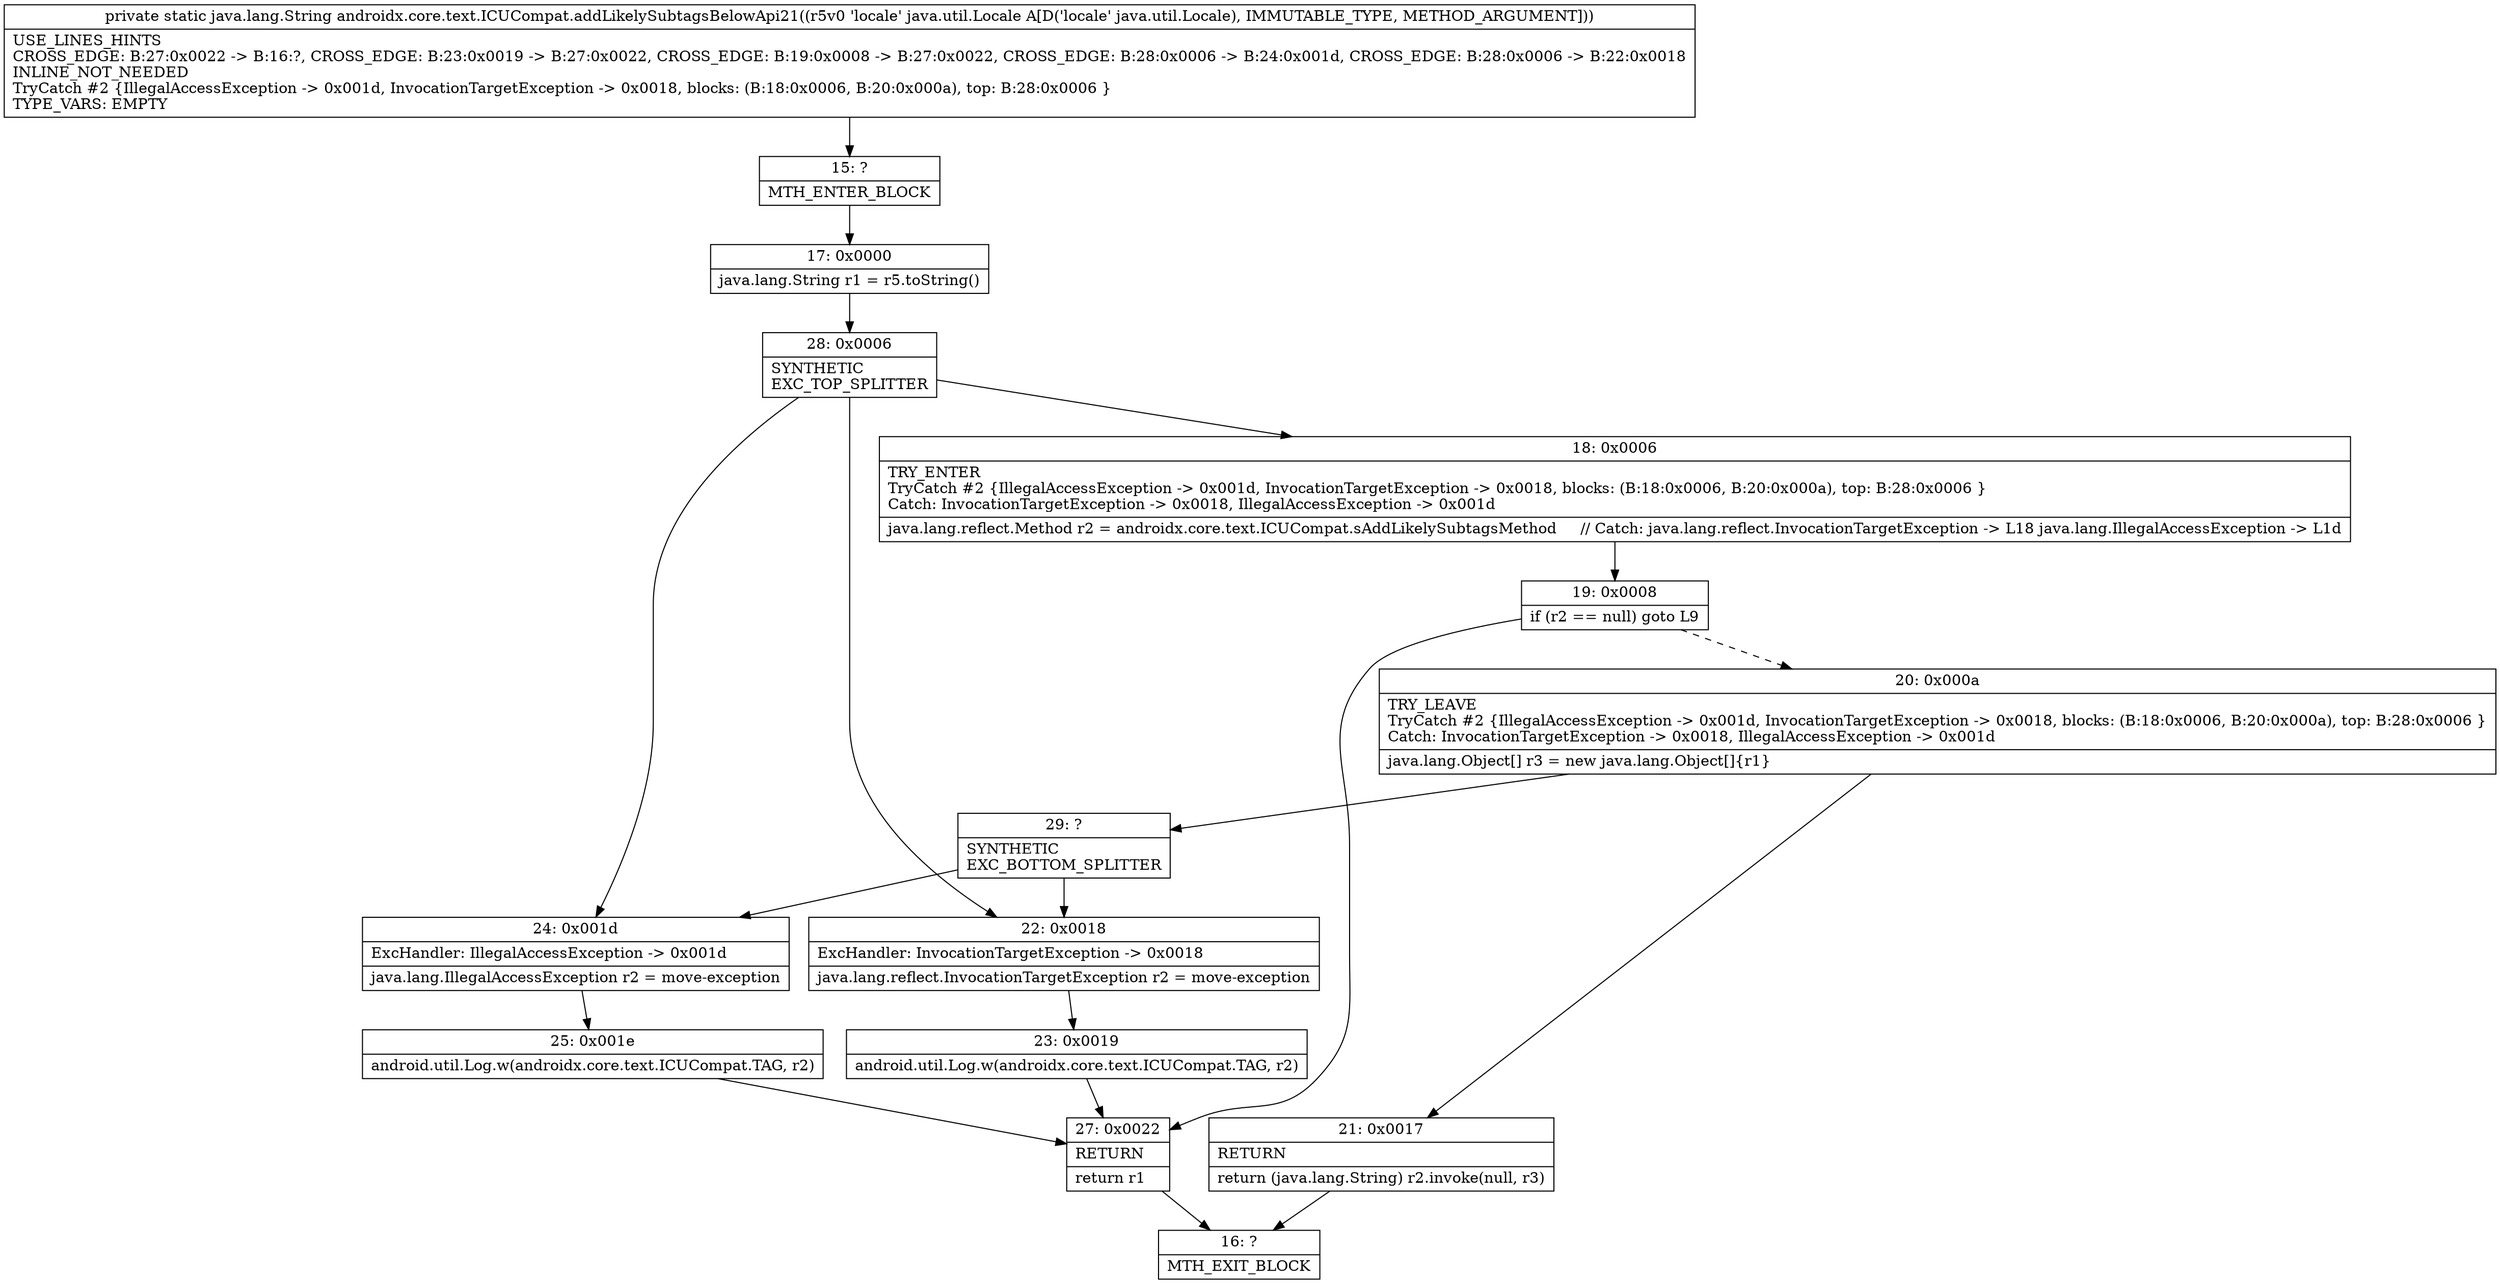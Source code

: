 digraph "CFG forandroidx.core.text.ICUCompat.addLikelySubtagsBelowApi21(Ljava\/util\/Locale;)Ljava\/lang\/String;" {
Node_15 [shape=record,label="{15\:\ ?|MTH_ENTER_BLOCK\l}"];
Node_17 [shape=record,label="{17\:\ 0x0000|java.lang.String r1 = r5.toString()\l}"];
Node_28 [shape=record,label="{28\:\ 0x0006|SYNTHETIC\lEXC_TOP_SPLITTER\l}"];
Node_18 [shape=record,label="{18\:\ 0x0006|TRY_ENTER\lTryCatch #2 \{IllegalAccessException \-\> 0x001d, InvocationTargetException \-\> 0x0018, blocks: (B:18:0x0006, B:20:0x000a), top: B:28:0x0006 \}\lCatch: InvocationTargetException \-\> 0x0018, IllegalAccessException \-\> 0x001d\l|java.lang.reflect.Method r2 = androidx.core.text.ICUCompat.sAddLikelySubtagsMethod     \/\/ Catch: java.lang.reflect.InvocationTargetException \-\> L18 java.lang.IllegalAccessException \-\> L1d\l}"];
Node_19 [shape=record,label="{19\:\ 0x0008|if (r2 == null) goto L9\l}"];
Node_20 [shape=record,label="{20\:\ 0x000a|TRY_LEAVE\lTryCatch #2 \{IllegalAccessException \-\> 0x001d, InvocationTargetException \-\> 0x0018, blocks: (B:18:0x0006, B:20:0x000a), top: B:28:0x0006 \}\lCatch: InvocationTargetException \-\> 0x0018, IllegalAccessException \-\> 0x001d\l|java.lang.Object[] r3 = new java.lang.Object[]\{r1\}\l}"];
Node_21 [shape=record,label="{21\:\ 0x0017|RETURN\l|return (java.lang.String) r2.invoke(null, r3)\l}"];
Node_16 [shape=record,label="{16\:\ ?|MTH_EXIT_BLOCK\l}"];
Node_29 [shape=record,label="{29\:\ ?|SYNTHETIC\lEXC_BOTTOM_SPLITTER\l}"];
Node_27 [shape=record,label="{27\:\ 0x0022|RETURN\l|return r1\l}"];
Node_24 [shape=record,label="{24\:\ 0x001d|ExcHandler: IllegalAccessException \-\> 0x001d\l|java.lang.IllegalAccessException r2 = move\-exception\l}"];
Node_25 [shape=record,label="{25\:\ 0x001e|android.util.Log.w(androidx.core.text.ICUCompat.TAG, r2)\l}"];
Node_22 [shape=record,label="{22\:\ 0x0018|ExcHandler: InvocationTargetException \-\> 0x0018\l|java.lang.reflect.InvocationTargetException r2 = move\-exception\l}"];
Node_23 [shape=record,label="{23\:\ 0x0019|android.util.Log.w(androidx.core.text.ICUCompat.TAG, r2)\l}"];
MethodNode[shape=record,label="{private static java.lang.String androidx.core.text.ICUCompat.addLikelySubtagsBelowApi21((r5v0 'locale' java.util.Locale A[D('locale' java.util.Locale), IMMUTABLE_TYPE, METHOD_ARGUMENT]))  | USE_LINES_HINTS\lCROSS_EDGE: B:27:0x0022 \-\> B:16:?, CROSS_EDGE: B:23:0x0019 \-\> B:27:0x0022, CROSS_EDGE: B:19:0x0008 \-\> B:27:0x0022, CROSS_EDGE: B:28:0x0006 \-\> B:24:0x001d, CROSS_EDGE: B:28:0x0006 \-\> B:22:0x0018\lINLINE_NOT_NEEDED\lTryCatch #2 \{IllegalAccessException \-\> 0x001d, InvocationTargetException \-\> 0x0018, blocks: (B:18:0x0006, B:20:0x000a), top: B:28:0x0006 \}\lTYPE_VARS: EMPTY\l}"];
MethodNode -> Node_15;Node_15 -> Node_17;
Node_17 -> Node_28;
Node_28 -> Node_18;
Node_28 -> Node_24;
Node_28 -> Node_22;
Node_18 -> Node_19;
Node_19 -> Node_20[style=dashed];
Node_19 -> Node_27;
Node_20 -> Node_21;
Node_20 -> Node_29;
Node_21 -> Node_16;
Node_29 -> Node_24;
Node_29 -> Node_22;
Node_27 -> Node_16;
Node_24 -> Node_25;
Node_25 -> Node_27;
Node_22 -> Node_23;
Node_23 -> Node_27;
}


